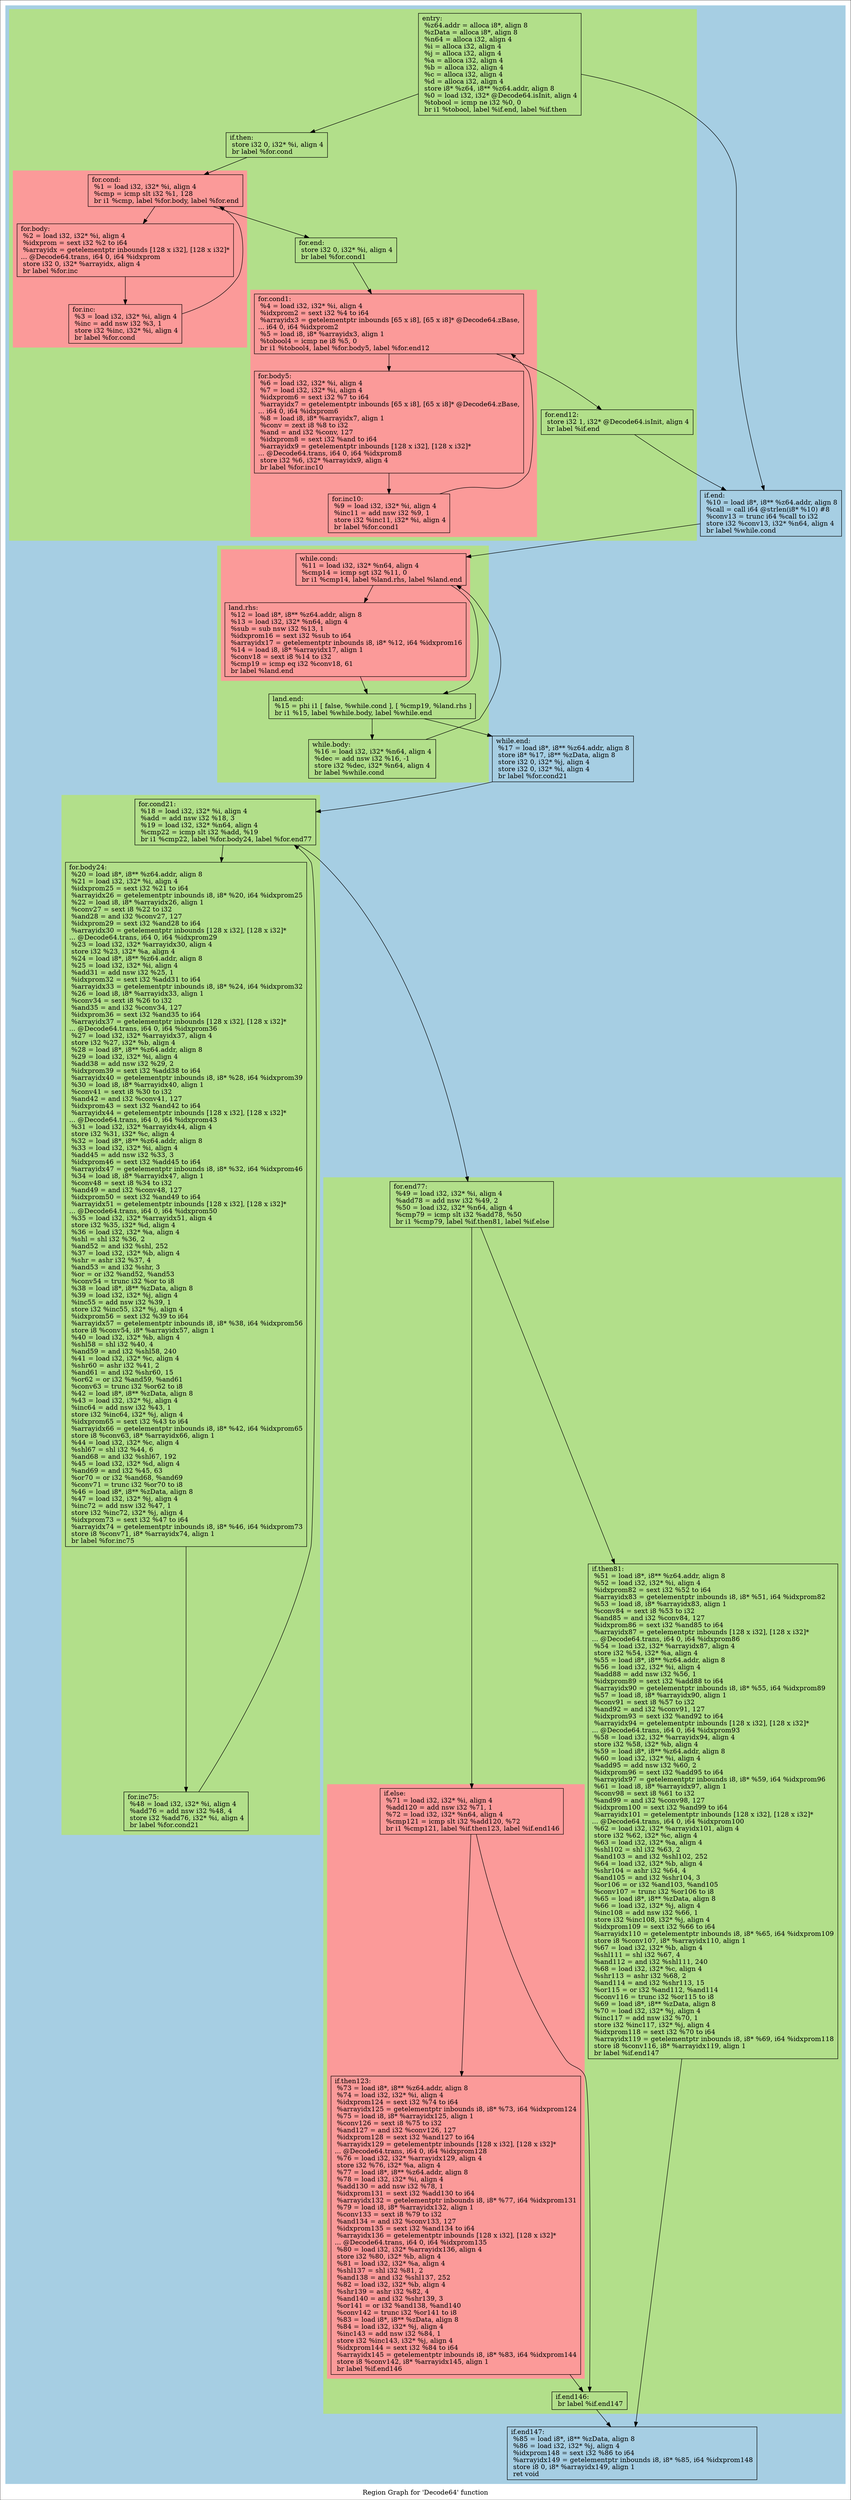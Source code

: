 digraph "Region Graph for 'Decode64' function" {
	label="Region Graph for 'Decode64' function";

	Node0x8a15d0 [shape=record,label="{entry:\l  %z64.addr = alloca i8*, align 8\l  %zData = alloca i8*, align 8\l  %n64 = alloca i32, align 4\l  %i = alloca i32, align 4\l  %j = alloca i32, align 4\l  %a = alloca i32, align 4\l  %b = alloca i32, align 4\l  %c = alloca i32, align 4\l  %d = alloca i32, align 4\l  store i8* %z64, i8** %z64.addr, align 8\l  %0 = load i32, i32* @Decode64.isInit, align 4\l  %tobool = icmp ne i32 %0, 0\l  br i1 %tobool, label %if.end, label %if.then\l}"];
	Node0x8a15d0 -> Node0x89d710;
	Node0x8a15d0 -> Node0x978c20;
	Node0x89d710 [shape=record,label="{if.end:                                           \l  %10 = load i8*, i8** %z64.addr, align 8\l  %call = call i64 @strlen(i8* %10) #8\l  %conv13 = trunc i64 %call to i32\l  store i32 %conv13, i32* %n64, align 4\l  br label %while.cond\l}"];
	Node0x89d710 -> Node0x8c4d40;
	Node0x8c4d40 [shape=record,label="{while.cond:                                       \l  %11 = load i32, i32* %n64, align 4\l  %cmp14 = icmp sgt i32 %11, 0\l  br i1 %cmp14, label %land.rhs, label %land.end\l}"];
	Node0x8c4d40 -> Node0x96c160;
	Node0x8c4d40 -> Node0x89ba60;
	Node0x96c160 [shape=record,label="{land.rhs:                                         \l  %12 = load i8*, i8** %z64.addr, align 8\l  %13 = load i32, i32* %n64, align 4\l  %sub = sub nsw i32 %13, 1\l  %idxprom16 = sext i32 %sub to i64\l  %arrayidx17 = getelementptr inbounds i8, i8* %12, i64 %idxprom16\l  %14 = load i8, i8* %arrayidx17, align 1\l  %conv18 = sext i8 %14 to i32\l  %cmp19 = icmp eq i32 %conv18, 61\l  br label %land.end\l}"];
	Node0x96c160 -> Node0x89ba60;
	Node0x89ba60 [shape=record,label="{land.end:                                         \l  %15 = phi i1 [ false, %while.cond ], [ %cmp19, %land.rhs ]\l  br i1 %15, label %while.body, label %while.end\l}"];
	Node0x89ba60 -> Node0x8d6400;
	Node0x89ba60 -> Node0x971020;
	Node0x8d6400 [shape=record,label="{while.body:                                       \l  %16 = load i32, i32* %n64, align 4\l  %dec = add nsw i32 %16, -1\l  store i32 %dec, i32* %n64, align 4\l  br label %while.cond\l}"];
	Node0x8d6400 -> Node0x8c4d40[constraint=false];
	Node0x971020 [shape=record,label="{while.end:                                        \l  %17 = load i8*, i8** %z64.addr, align 8\l  store i8* %17, i8** %zData, align 8\l  store i32 0, i32* %j, align 4\l  store i32 0, i32* %i, align 4\l  br label %for.cond21\l}"];
	Node0x971020 -> Node0x8b0500;
	Node0x8b0500 [shape=record,label="{for.cond21:                                       \l  %18 = load i32, i32* %i, align 4\l  %add = add nsw i32 %18, 3\l  %19 = load i32, i32* %n64, align 4\l  %cmp22 = icmp slt i32 %add, %19\l  br i1 %cmp22, label %for.body24, label %for.end77\l}"];
	Node0x8b0500 -> Node0x8aa3c0;
	Node0x8b0500 -> Node0x8fc550;
	Node0x8aa3c0 [shape=record,label="{for.body24:                                       \l  %20 = load i8*, i8** %z64.addr, align 8\l  %21 = load i32, i32* %i, align 4\l  %idxprom25 = sext i32 %21 to i64\l  %arrayidx26 = getelementptr inbounds i8, i8* %20, i64 %idxprom25\l  %22 = load i8, i8* %arrayidx26, align 1\l  %conv27 = sext i8 %22 to i32\l  %and28 = and i32 %conv27, 127\l  %idxprom29 = sext i32 %and28 to i64\l  %arrayidx30 = getelementptr inbounds [128 x i32], [128 x i32]*\l... @Decode64.trans, i64 0, i64 %idxprom29\l  %23 = load i32, i32* %arrayidx30, align 4\l  store i32 %23, i32* %a, align 4\l  %24 = load i8*, i8** %z64.addr, align 8\l  %25 = load i32, i32* %i, align 4\l  %add31 = add nsw i32 %25, 1\l  %idxprom32 = sext i32 %add31 to i64\l  %arrayidx33 = getelementptr inbounds i8, i8* %24, i64 %idxprom32\l  %26 = load i8, i8* %arrayidx33, align 1\l  %conv34 = sext i8 %26 to i32\l  %and35 = and i32 %conv34, 127\l  %idxprom36 = sext i32 %and35 to i64\l  %arrayidx37 = getelementptr inbounds [128 x i32], [128 x i32]*\l... @Decode64.trans, i64 0, i64 %idxprom36\l  %27 = load i32, i32* %arrayidx37, align 4\l  store i32 %27, i32* %b, align 4\l  %28 = load i8*, i8** %z64.addr, align 8\l  %29 = load i32, i32* %i, align 4\l  %add38 = add nsw i32 %29, 2\l  %idxprom39 = sext i32 %add38 to i64\l  %arrayidx40 = getelementptr inbounds i8, i8* %28, i64 %idxprom39\l  %30 = load i8, i8* %arrayidx40, align 1\l  %conv41 = sext i8 %30 to i32\l  %and42 = and i32 %conv41, 127\l  %idxprom43 = sext i32 %and42 to i64\l  %arrayidx44 = getelementptr inbounds [128 x i32], [128 x i32]*\l... @Decode64.trans, i64 0, i64 %idxprom43\l  %31 = load i32, i32* %arrayidx44, align 4\l  store i32 %31, i32* %c, align 4\l  %32 = load i8*, i8** %z64.addr, align 8\l  %33 = load i32, i32* %i, align 4\l  %add45 = add nsw i32 %33, 3\l  %idxprom46 = sext i32 %add45 to i64\l  %arrayidx47 = getelementptr inbounds i8, i8* %32, i64 %idxprom46\l  %34 = load i8, i8* %arrayidx47, align 1\l  %conv48 = sext i8 %34 to i32\l  %and49 = and i32 %conv48, 127\l  %idxprom50 = sext i32 %and49 to i64\l  %arrayidx51 = getelementptr inbounds [128 x i32], [128 x i32]*\l... @Decode64.trans, i64 0, i64 %idxprom50\l  %35 = load i32, i32* %arrayidx51, align 4\l  store i32 %35, i32* %d, align 4\l  %36 = load i32, i32* %a, align 4\l  %shl = shl i32 %36, 2\l  %and52 = and i32 %shl, 252\l  %37 = load i32, i32* %b, align 4\l  %shr = ashr i32 %37, 4\l  %and53 = and i32 %shr, 3\l  %or = or i32 %and52, %and53\l  %conv54 = trunc i32 %or to i8\l  %38 = load i8*, i8** %zData, align 8\l  %39 = load i32, i32* %j, align 4\l  %inc55 = add nsw i32 %39, 1\l  store i32 %inc55, i32* %j, align 4\l  %idxprom56 = sext i32 %39 to i64\l  %arrayidx57 = getelementptr inbounds i8, i8* %38, i64 %idxprom56\l  store i8 %conv54, i8* %arrayidx57, align 1\l  %40 = load i32, i32* %b, align 4\l  %shl58 = shl i32 %40, 4\l  %and59 = and i32 %shl58, 240\l  %41 = load i32, i32* %c, align 4\l  %shr60 = ashr i32 %41, 2\l  %and61 = and i32 %shr60, 15\l  %or62 = or i32 %and59, %and61\l  %conv63 = trunc i32 %or62 to i8\l  %42 = load i8*, i8** %zData, align 8\l  %43 = load i32, i32* %j, align 4\l  %inc64 = add nsw i32 %43, 1\l  store i32 %inc64, i32* %j, align 4\l  %idxprom65 = sext i32 %43 to i64\l  %arrayidx66 = getelementptr inbounds i8, i8* %42, i64 %idxprom65\l  store i8 %conv63, i8* %arrayidx66, align 1\l  %44 = load i32, i32* %c, align 4\l  %shl67 = shl i32 %44, 6\l  %and68 = and i32 %shl67, 192\l  %45 = load i32, i32* %d, align 4\l  %and69 = and i32 %45, 63\l  %or70 = or i32 %and68, %and69\l  %conv71 = trunc i32 %or70 to i8\l  %46 = load i8*, i8** %zData, align 8\l  %47 = load i32, i32* %j, align 4\l  %inc72 = add nsw i32 %47, 1\l  store i32 %inc72, i32* %j, align 4\l  %idxprom73 = sext i32 %47 to i64\l  %arrayidx74 = getelementptr inbounds i8, i8* %46, i64 %idxprom73\l  store i8 %conv71, i8* %arrayidx74, align 1\l  br label %for.inc75\l}"];
	Node0x8aa3c0 -> Node0x967b10;
	Node0x967b10 [shape=record,label="{for.inc75:                                        \l  %48 = load i32, i32* %i, align 4\l  %add76 = add nsw i32 %48, 4\l  store i32 %add76, i32* %i, align 4\l  br label %for.cond21\l}"];
	Node0x967b10 -> Node0x8b0500[constraint=false];
	Node0x8fc550 [shape=record,label="{for.end77:                                        \l  %49 = load i32, i32* %i, align 4\l  %add78 = add nsw i32 %49, 2\l  %50 = load i32, i32* %n64, align 4\l  %cmp79 = icmp slt i32 %add78, %50\l  br i1 %cmp79, label %if.then81, label %if.else\l}"];
	Node0x8fc550 -> Node0x8dc5d0;
	Node0x8fc550 -> Node0x90c120;
	Node0x8dc5d0 [shape=record,label="{if.then81:                                        \l  %51 = load i8*, i8** %z64.addr, align 8\l  %52 = load i32, i32* %i, align 4\l  %idxprom82 = sext i32 %52 to i64\l  %arrayidx83 = getelementptr inbounds i8, i8* %51, i64 %idxprom82\l  %53 = load i8, i8* %arrayidx83, align 1\l  %conv84 = sext i8 %53 to i32\l  %and85 = and i32 %conv84, 127\l  %idxprom86 = sext i32 %and85 to i64\l  %arrayidx87 = getelementptr inbounds [128 x i32], [128 x i32]*\l... @Decode64.trans, i64 0, i64 %idxprom86\l  %54 = load i32, i32* %arrayidx87, align 4\l  store i32 %54, i32* %a, align 4\l  %55 = load i8*, i8** %z64.addr, align 8\l  %56 = load i32, i32* %i, align 4\l  %add88 = add nsw i32 %56, 1\l  %idxprom89 = sext i32 %add88 to i64\l  %arrayidx90 = getelementptr inbounds i8, i8* %55, i64 %idxprom89\l  %57 = load i8, i8* %arrayidx90, align 1\l  %conv91 = sext i8 %57 to i32\l  %and92 = and i32 %conv91, 127\l  %idxprom93 = sext i32 %and92 to i64\l  %arrayidx94 = getelementptr inbounds [128 x i32], [128 x i32]*\l... @Decode64.trans, i64 0, i64 %idxprom93\l  %58 = load i32, i32* %arrayidx94, align 4\l  store i32 %58, i32* %b, align 4\l  %59 = load i8*, i8** %z64.addr, align 8\l  %60 = load i32, i32* %i, align 4\l  %add95 = add nsw i32 %60, 2\l  %idxprom96 = sext i32 %add95 to i64\l  %arrayidx97 = getelementptr inbounds i8, i8* %59, i64 %idxprom96\l  %61 = load i8, i8* %arrayidx97, align 1\l  %conv98 = sext i8 %61 to i32\l  %and99 = and i32 %conv98, 127\l  %idxprom100 = sext i32 %and99 to i64\l  %arrayidx101 = getelementptr inbounds [128 x i32], [128 x i32]*\l... @Decode64.trans, i64 0, i64 %idxprom100\l  %62 = load i32, i32* %arrayidx101, align 4\l  store i32 %62, i32* %c, align 4\l  %63 = load i32, i32* %a, align 4\l  %shl102 = shl i32 %63, 2\l  %and103 = and i32 %shl102, 252\l  %64 = load i32, i32* %b, align 4\l  %shr104 = ashr i32 %64, 4\l  %and105 = and i32 %shr104, 3\l  %or106 = or i32 %and103, %and105\l  %conv107 = trunc i32 %or106 to i8\l  %65 = load i8*, i8** %zData, align 8\l  %66 = load i32, i32* %j, align 4\l  %inc108 = add nsw i32 %66, 1\l  store i32 %inc108, i32* %j, align 4\l  %idxprom109 = sext i32 %66 to i64\l  %arrayidx110 = getelementptr inbounds i8, i8* %65, i64 %idxprom109\l  store i8 %conv107, i8* %arrayidx110, align 1\l  %67 = load i32, i32* %b, align 4\l  %shl111 = shl i32 %67, 4\l  %and112 = and i32 %shl111, 240\l  %68 = load i32, i32* %c, align 4\l  %shr113 = ashr i32 %68, 2\l  %and114 = and i32 %shr113, 15\l  %or115 = or i32 %and112, %and114\l  %conv116 = trunc i32 %or115 to i8\l  %69 = load i8*, i8** %zData, align 8\l  %70 = load i32, i32* %j, align 4\l  %inc117 = add nsw i32 %70, 1\l  store i32 %inc117, i32* %j, align 4\l  %idxprom118 = sext i32 %70 to i64\l  %arrayidx119 = getelementptr inbounds i8, i8* %69, i64 %idxprom118\l  store i8 %conv116, i8* %arrayidx119, align 1\l  br label %if.end147\l}"];
	Node0x8dc5d0 -> Node0x892c50;
	Node0x892c50 [shape=record,label="{if.end147:                                        \l  %85 = load i8*, i8** %zData, align 8\l  %86 = load i32, i32* %j, align 4\l  %idxprom148 = sext i32 %86 to i64\l  %arrayidx149 = getelementptr inbounds i8, i8* %85, i64 %idxprom148\l  store i8 0, i8* %arrayidx149, align 1\l  ret void\l}"];
	Node0x90c120 [shape=record,label="{if.else:                                          \l  %71 = load i32, i32* %i, align 4\l  %add120 = add nsw i32 %71, 1\l  %72 = load i32, i32* %n64, align 4\l  %cmp121 = icmp slt i32 %add120, %72\l  br i1 %cmp121, label %if.then123, label %if.end146\l}"];
	Node0x90c120 -> Node0x92e630;
	Node0x90c120 -> Node0x8ccf50;
	Node0x92e630 [shape=record,label="{if.then123:                                       \l  %73 = load i8*, i8** %z64.addr, align 8\l  %74 = load i32, i32* %i, align 4\l  %idxprom124 = sext i32 %74 to i64\l  %arrayidx125 = getelementptr inbounds i8, i8* %73, i64 %idxprom124\l  %75 = load i8, i8* %arrayidx125, align 1\l  %conv126 = sext i8 %75 to i32\l  %and127 = and i32 %conv126, 127\l  %idxprom128 = sext i32 %and127 to i64\l  %arrayidx129 = getelementptr inbounds [128 x i32], [128 x i32]*\l... @Decode64.trans, i64 0, i64 %idxprom128\l  %76 = load i32, i32* %arrayidx129, align 4\l  store i32 %76, i32* %a, align 4\l  %77 = load i8*, i8** %z64.addr, align 8\l  %78 = load i32, i32* %i, align 4\l  %add130 = add nsw i32 %78, 1\l  %idxprom131 = sext i32 %add130 to i64\l  %arrayidx132 = getelementptr inbounds i8, i8* %77, i64 %idxprom131\l  %79 = load i8, i8* %arrayidx132, align 1\l  %conv133 = sext i8 %79 to i32\l  %and134 = and i32 %conv133, 127\l  %idxprom135 = sext i32 %and134 to i64\l  %arrayidx136 = getelementptr inbounds [128 x i32], [128 x i32]*\l... @Decode64.trans, i64 0, i64 %idxprom135\l  %80 = load i32, i32* %arrayidx136, align 4\l  store i32 %80, i32* %b, align 4\l  %81 = load i32, i32* %a, align 4\l  %shl137 = shl i32 %81, 2\l  %and138 = and i32 %shl137, 252\l  %82 = load i32, i32* %b, align 4\l  %shr139 = ashr i32 %82, 4\l  %and140 = and i32 %shr139, 3\l  %or141 = or i32 %and138, %and140\l  %conv142 = trunc i32 %or141 to i8\l  %83 = load i8*, i8** %zData, align 8\l  %84 = load i32, i32* %j, align 4\l  %inc143 = add nsw i32 %84, 1\l  store i32 %inc143, i32* %j, align 4\l  %idxprom144 = sext i32 %84 to i64\l  %arrayidx145 = getelementptr inbounds i8, i8* %83, i64 %idxprom144\l  store i8 %conv142, i8* %arrayidx145, align 1\l  br label %if.end146\l}"];
	Node0x92e630 -> Node0x8ccf50;
	Node0x8ccf50 [shape=record,label="{if.end146:                                        \l  br label %if.end147\l}"];
	Node0x8ccf50 -> Node0x892c50;
	Node0x978c20 [shape=record,label="{if.then:                                          \l  store i32 0, i32* %i, align 4\l  br label %for.cond\l}"];
	Node0x978c20 -> Node0x93bf70;
	Node0x93bf70 [shape=record,label="{for.cond:                                         \l  %1 = load i32, i32* %i, align 4\l  %cmp = icmp slt i32 %1, 128\l  br i1 %cmp, label %for.body, label %for.end\l}"];
	Node0x93bf70 -> Node0x8d28a0;
	Node0x93bf70 -> Node0x90c440;
	Node0x8d28a0 [shape=record,label="{for.body:                                         \l  %2 = load i32, i32* %i, align 4\l  %idxprom = sext i32 %2 to i64\l  %arrayidx = getelementptr inbounds [128 x i32], [128 x i32]*\l... @Decode64.trans, i64 0, i64 %idxprom\l  store i32 0, i32* %arrayidx, align 4\l  br label %for.inc\l}"];
	Node0x8d28a0 -> Node0x8b44a0;
	Node0x8b44a0 [shape=record,label="{for.inc:                                          \l  %3 = load i32, i32* %i, align 4\l  %inc = add nsw i32 %3, 1\l  store i32 %inc, i32* %i, align 4\l  br label %for.cond\l}"];
	Node0x8b44a0 -> Node0x93bf70[constraint=false];
	Node0x90c440 [shape=record,label="{for.end:                                          \l  store i32 0, i32* %i, align 4\l  br label %for.cond1\l}"];
	Node0x90c440 -> Node0x8f8440;
	Node0x8f8440 [shape=record,label="{for.cond1:                                        \l  %4 = load i32, i32* %i, align 4\l  %idxprom2 = sext i32 %4 to i64\l  %arrayidx3 = getelementptr inbounds [65 x i8], [65 x i8]* @Decode64.zBase,\l... i64 0, i64 %idxprom2\l  %5 = load i8, i8* %arrayidx3, align 1\l  %tobool4 = icmp ne i8 %5, 0\l  br i1 %tobool4, label %for.body5, label %for.end12\l}"];
	Node0x8f8440 -> Node0x8d0520;
	Node0x8f8440 -> Node0x9219f0;
	Node0x8d0520 [shape=record,label="{for.body5:                                        \l  %6 = load i32, i32* %i, align 4\l  %7 = load i32, i32* %i, align 4\l  %idxprom6 = sext i32 %7 to i64\l  %arrayidx7 = getelementptr inbounds [65 x i8], [65 x i8]* @Decode64.zBase,\l... i64 0, i64 %idxprom6\l  %8 = load i8, i8* %arrayidx7, align 1\l  %conv = zext i8 %8 to i32\l  %and = and i32 %conv, 127\l  %idxprom8 = sext i32 %and to i64\l  %arrayidx9 = getelementptr inbounds [128 x i32], [128 x i32]*\l... @Decode64.trans, i64 0, i64 %idxprom8\l  store i32 %6, i32* %arrayidx9, align 4\l  br label %for.inc10\l}"];
	Node0x8d0520 -> Node0x8d99f0;
	Node0x8d99f0 [shape=record,label="{for.inc10:                                        \l  %9 = load i32, i32* %i, align 4\l  %inc11 = add nsw i32 %9, 1\l  store i32 %inc11, i32* %i, align 4\l  br label %for.cond1\l}"];
	Node0x8d99f0 -> Node0x8f8440[constraint=false];
	Node0x9219f0 [shape=record,label="{for.end12:                                        \l  store i32 1, i32* @Decode64.isInit, align 4\l  br label %if.end\l}"];
	Node0x9219f0 -> Node0x89d710;
	colorscheme = "paired12"
        subgraph cluster_0x981010 {
          label = "";
          style = filled;
          color = 1
          subgraph cluster_0x97cfd0 {
            label = "";
            style = filled;
            color = 3
            subgraph cluster_0x97ec80 {
              label = "";
              style = filled;
              color = 5
              Node0x93bf70;
              Node0x8d28a0;
              Node0x8b44a0;
            }
            subgraph cluster_0x97ec00 {
              label = "";
              style = filled;
              color = 5
              Node0x8f8440;
              Node0x8d0520;
              Node0x8d99f0;
            }
            Node0x8a15d0;
            Node0x978c20;
            Node0x90c440;
            Node0x9219f0;
          }
          subgraph cluster_0x96e500 {
            label = "";
            style = filled;
            color = 3
            subgraph cluster_0x97d050 {
              label = "";
              style = filled;
              color = 5
              Node0x8c4d40;
              Node0x96c160;
            }
            Node0x89ba60;
            Node0x8d6400;
          }
          subgraph cluster_0x96d7b0 {
            label = "";
            style = filled;
            color = 3
            Node0x8b0500;
            Node0x8aa3c0;
            Node0x967b10;
          }
          subgraph cluster_0x97ce90 {
            label = "";
            style = filled;
            color = 3
            subgraph cluster_0x973660 {
              label = "";
              style = filled;
              color = 5
              Node0x90c120;
              Node0x92e630;
            }
            Node0x8fc550;
            Node0x8dc5d0;
            Node0x8ccf50;
          }
          Node0x89d710;
          Node0x971020;
          Node0x892c50;
        }
}
